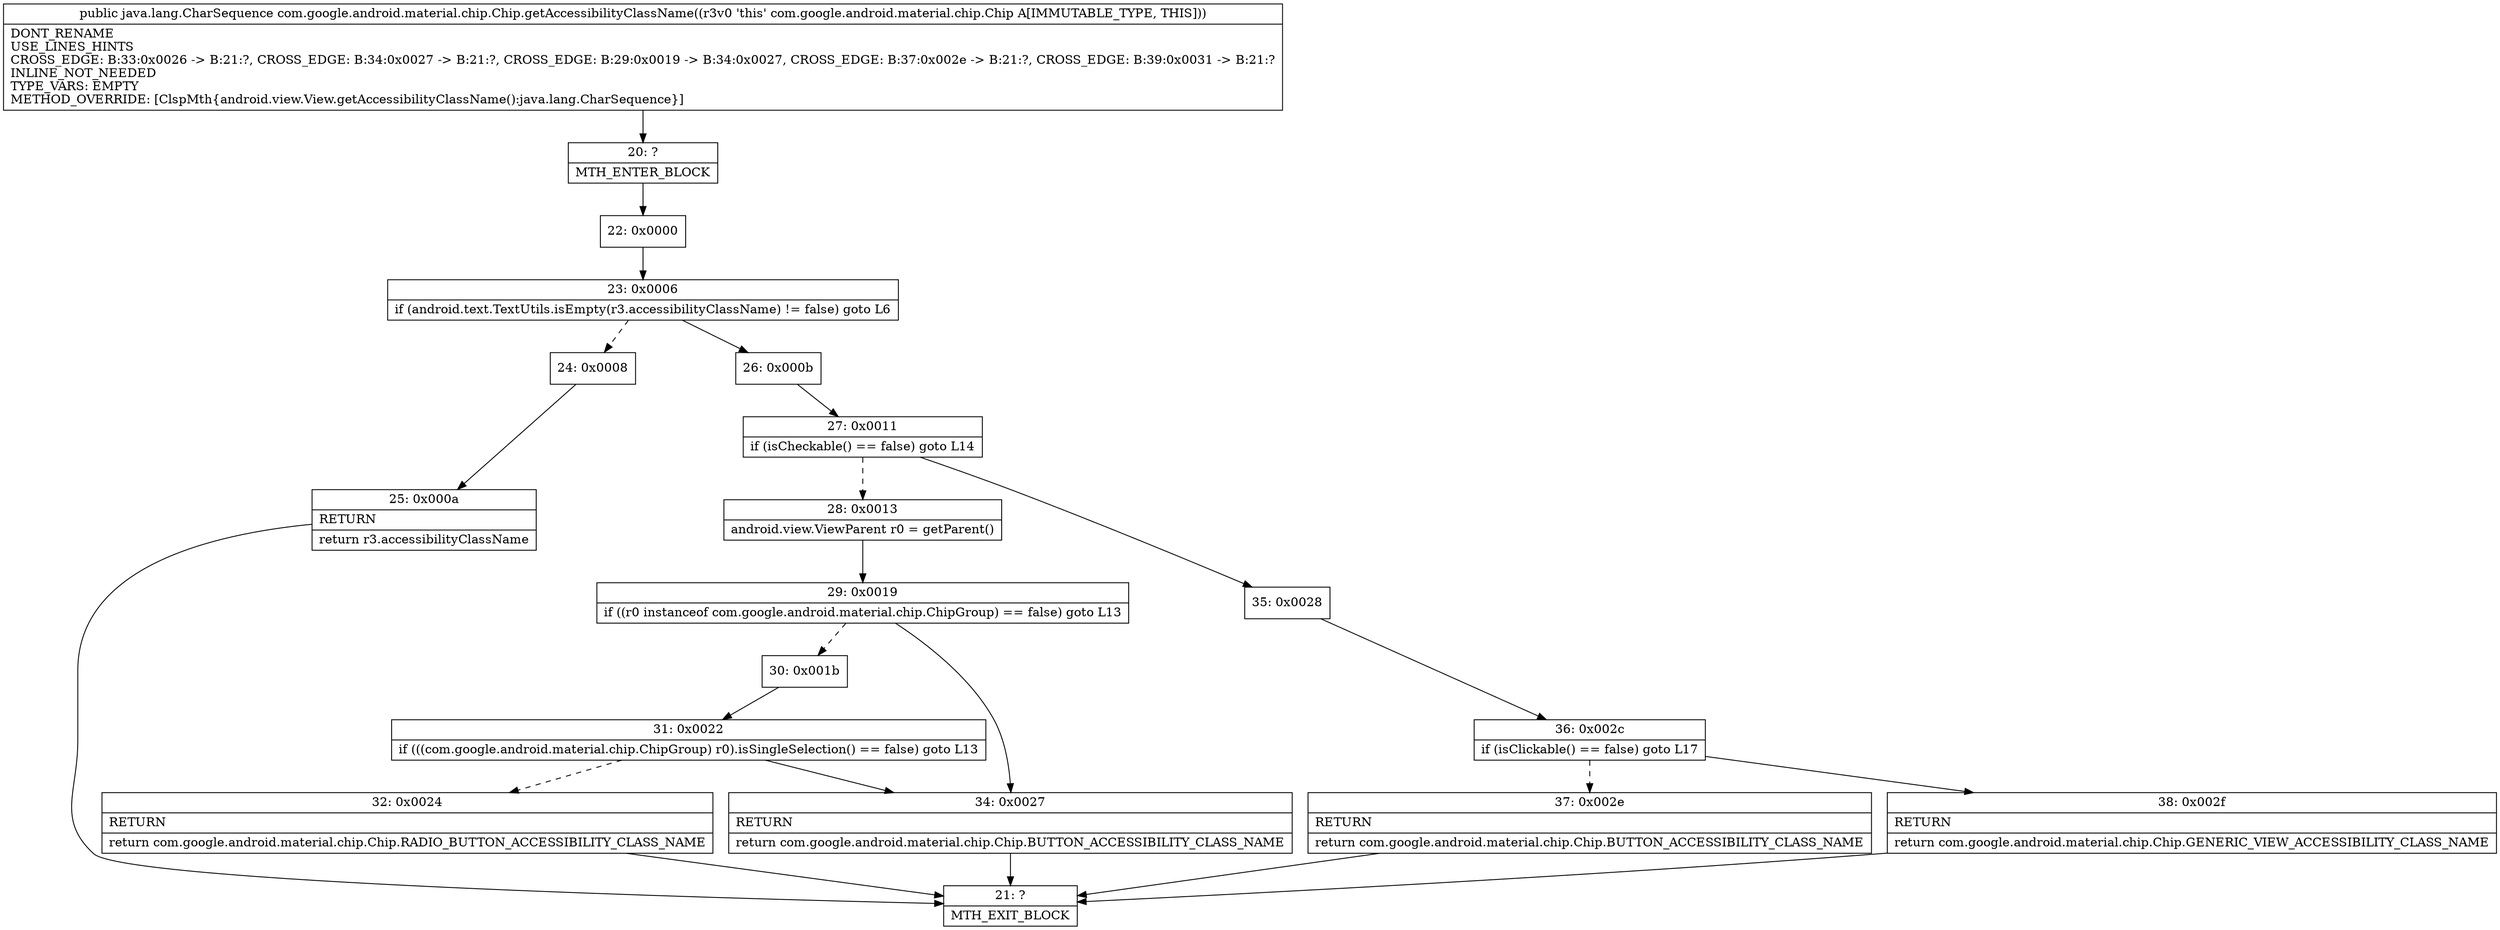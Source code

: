 digraph "CFG forcom.google.android.material.chip.Chip.getAccessibilityClassName()Ljava\/lang\/CharSequence;" {
Node_20 [shape=record,label="{20\:\ ?|MTH_ENTER_BLOCK\l}"];
Node_22 [shape=record,label="{22\:\ 0x0000}"];
Node_23 [shape=record,label="{23\:\ 0x0006|if (android.text.TextUtils.isEmpty(r3.accessibilityClassName) != false) goto L6\l}"];
Node_24 [shape=record,label="{24\:\ 0x0008}"];
Node_25 [shape=record,label="{25\:\ 0x000a|RETURN\l|return r3.accessibilityClassName\l}"];
Node_21 [shape=record,label="{21\:\ ?|MTH_EXIT_BLOCK\l}"];
Node_26 [shape=record,label="{26\:\ 0x000b}"];
Node_27 [shape=record,label="{27\:\ 0x0011|if (isCheckable() == false) goto L14\l}"];
Node_28 [shape=record,label="{28\:\ 0x0013|android.view.ViewParent r0 = getParent()\l}"];
Node_29 [shape=record,label="{29\:\ 0x0019|if ((r0 instanceof com.google.android.material.chip.ChipGroup) == false) goto L13\l}"];
Node_30 [shape=record,label="{30\:\ 0x001b}"];
Node_31 [shape=record,label="{31\:\ 0x0022|if (((com.google.android.material.chip.ChipGroup) r0).isSingleSelection() == false) goto L13\l}"];
Node_32 [shape=record,label="{32\:\ 0x0024|RETURN\l|return com.google.android.material.chip.Chip.RADIO_BUTTON_ACCESSIBILITY_CLASS_NAME\l}"];
Node_34 [shape=record,label="{34\:\ 0x0027|RETURN\l|return com.google.android.material.chip.Chip.BUTTON_ACCESSIBILITY_CLASS_NAME\l}"];
Node_35 [shape=record,label="{35\:\ 0x0028}"];
Node_36 [shape=record,label="{36\:\ 0x002c|if (isClickable() == false) goto L17\l}"];
Node_37 [shape=record,label="{37\:\ 0x002e|RETURN\l|return com.google.android.material.chip.Chip.BUTTON_ACCESSIBILITY_CLASS_NAME\l}"];
Node_38 [shape=record,label="{38\:\ 0x002f|RETURN\l|return com.google.android.material.chip.Chip.GENERIC_VIEW_ACCESSIBILITY_CLASS_NAME\l}"];
MethodNode[shape=record,label="{public java.lang.CharSequence com.google.android.material.chip.Chip.getAccessibilityClassName((r3v0 'this' com.google.android.material.chip.Chip A[IMMUTABLE_TYPE, THIS]))  | DONT_RENAME\lUSE_LINES_HINTS\lCROSS_EDGE: B:33:0x0026 \-\> B:21:?, CROSS_EDGE: B:34:0x0027 \-\> B:21:?, CROSS_EDGE: B:29:0x0019 \-\> B:34:0x0027, CROSS_EDGE: B:37:0x002e \-\> B:21:?, CROSS_EDGE: B:39:0x0031 \-\> B:21:?\lINLINE_NOT_NEEDED\lTYPE_VARS: EMPTY\lMETHOD_OVERRIDE: [ClspMth\{android.view.View.getAccessibilityClassName():java.lang.CharSequence\}]\l}"];
MethodNode -> Node_20;Node_20 -> Node_22;
Node_22 -> Node_23;
Node_23 -> Node_24[style=dashed];
Node_23 -> Node_26;
Node_24 -> Node_25;
Node_25 -> Node_21;
Node_26 -> Node_27;
Node_27 -> Node_28[style=dashed];
Node_27 -> Node_35;
Node_28 -> Node_29;
Node_29 -> Node_30[style=dashed];
Node_29 -> Node_34;
Node_30 -> Node_31;
Node_31 -> Node_32[style=dashed];
Node_31 -> Node_34;
Node_32 -> Node_21;
Node_34 -> Node_21;
Node_35 -> Node_36;
Node_36 -> Node_37[style=dashed];
Node_36 -> Node_38;
Node_37 -> Node_21;
Node_38 -> Node_21;
}

